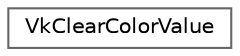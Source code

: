digraph "类继承关系图"
{
 // LATEX_PDF_SIZE
  bgcolor="transparent";
  edge [fontname=Helvetica,fontsize=10,labelfontname=Helvetica,labelfontsize=10];
  node [fontname=Helvetica,fontsize=10,shape=box,height=0.2,width=0.4];
  rankdir="LR";
  Node0 [id="Node000000",label="VkClearColorValue",height=0.2,width=0.4,color="grey40", fillcolor="white", style="filled",URL="$union_vk_clear_color_value.html",tooltip=" "];
}

